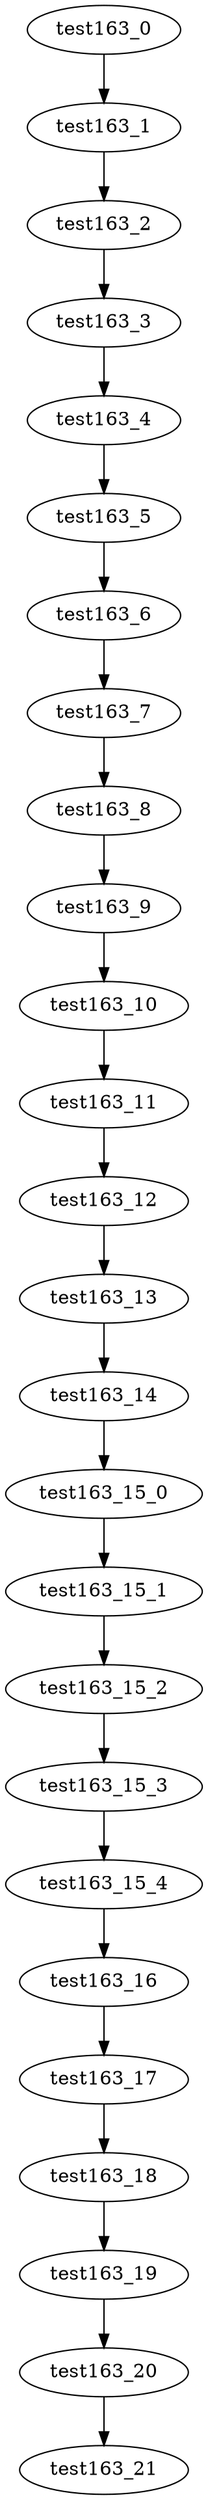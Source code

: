 digraph G {
test163_0->test163_1;
test163_1->test163_2;
test163_2->test163_3;
test163_3->test163_4;
test163_4->test163_5;
test163_5->test163_6;
test163_6->test163_7;
test163_7->test163_8;
test163_8->test163_9;
test163_9->test163_10;
test163_10->test163_11;
test163_11->test163_12;
test163_12->test163_13;
test163_13->test163_14;
test163_14->test163_15_0;
test163_15_0->test163_15_1;
test163_15_1->test163_15_2;
test163_15_2->test163_15_3;
test163_15_3->test163_15_4;
test163_15_4->test163_16;
test163_16->test163_17;
test163_17->test163_18;
test163_18->test163_19;
test163_19->test163_20;
test163_20->test163_21;

}
